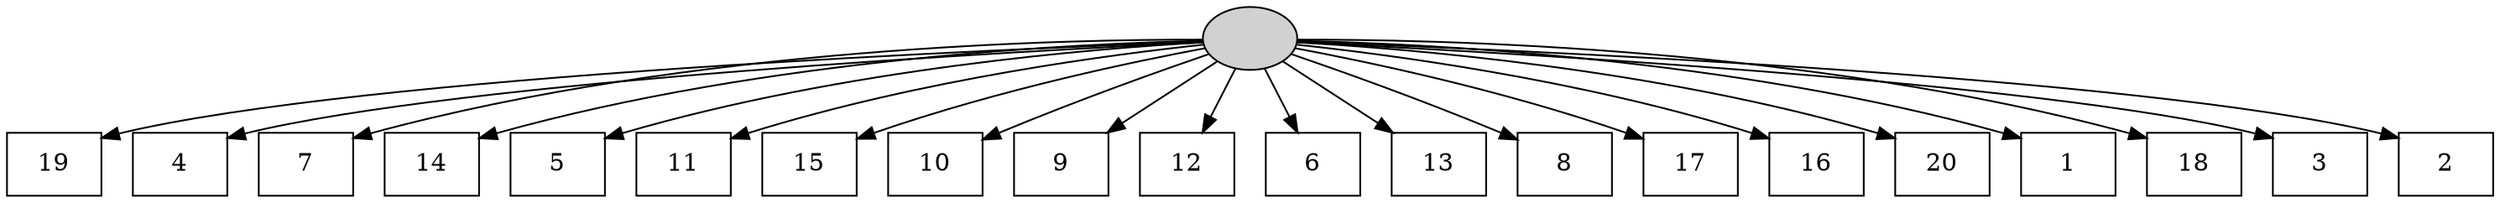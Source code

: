 digraph G {
0[style=filled, fillcolor=grey82, label=""];
1[shape=box,style=filled, fillcolor=white,label="19\n"];
2[shape=box,style=filled, fillcolor=white,label="4\n"];
3[shape=box,style=filled, fillcolor=white,label="7\n"];
4[shape=box,style=filled, fillcolor=white,label="14\n"];
5[shape=box,style=filled, fillcolor=white,label="5\n"];
6[shape=box,style=filled, fillcolor=white,label="11\n"];
7[shape=box,style=filled, fillcolor=white,label="15\n"];
8[shape=box,style=filled, fillcolor=white,label="10\n"];
9[shape=box,style=filled, fillcolor=white,label="9\n"];
10[shape=box,style=filled, fillcolor=white,label="12\n"];
11[shape=box,style=filled, fillcolor=white,label="6\n"];
12[shape=box,style=filled, fillcolor=white,label="13\n"];
13[shape=box,style=filled, fillcolor=white,label="8\n"];
14[shape=box,style=filled, fillcolor=white,label="17\n"];
15[shape=box,style=filled, fillcolor=white,label="16\n"];
16[shape=box,style=filled, fillcolor=white,label="20\n"];
17[shape=box,style=filled, fillcolor=white,label="1\n"];
18[shape=box,style=filled, fillcolor=white,label="18\n"];
19[shape=box,style=filled, fillcolor=white,label="3\n"];
20[shape=box,style=filled, fillcolor=white,label="2\n"];
0->1 ;
0->2 ;
0->3 ;
0->4 ;
0->5 ;
0->6 ;
0->7 ;
0->8 ;
0->9 ;
0->10 ;
0->11 ;
0->12 ;
0->13 ;
0->14 ;
0->15 ;
0->16 ;
0->17 ;
0->18 ;
0->19 ;
0->20 ;
}
